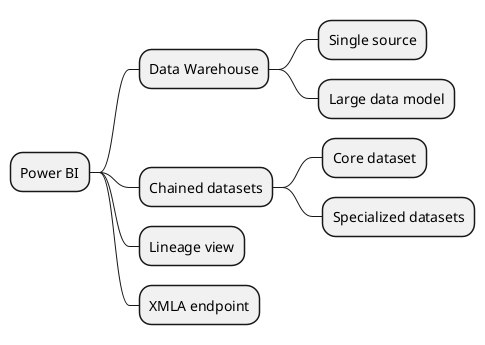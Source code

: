 @startmindmap
* Power BI
** Data Warehouse
*** Single source
*** Large data model
** Chained datasets
*** Core dataset
*** Specialized datasets
** Lineage view
** XMLA endpoint
@endmindmap